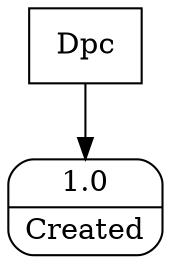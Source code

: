 digraph dfd2{ 
node[shape=record]
200 [label="Dpc" shape=box];
201 [label="{<f0> 1.0|<f1> Created }" shape=Mrecord];
200 -> 201
}